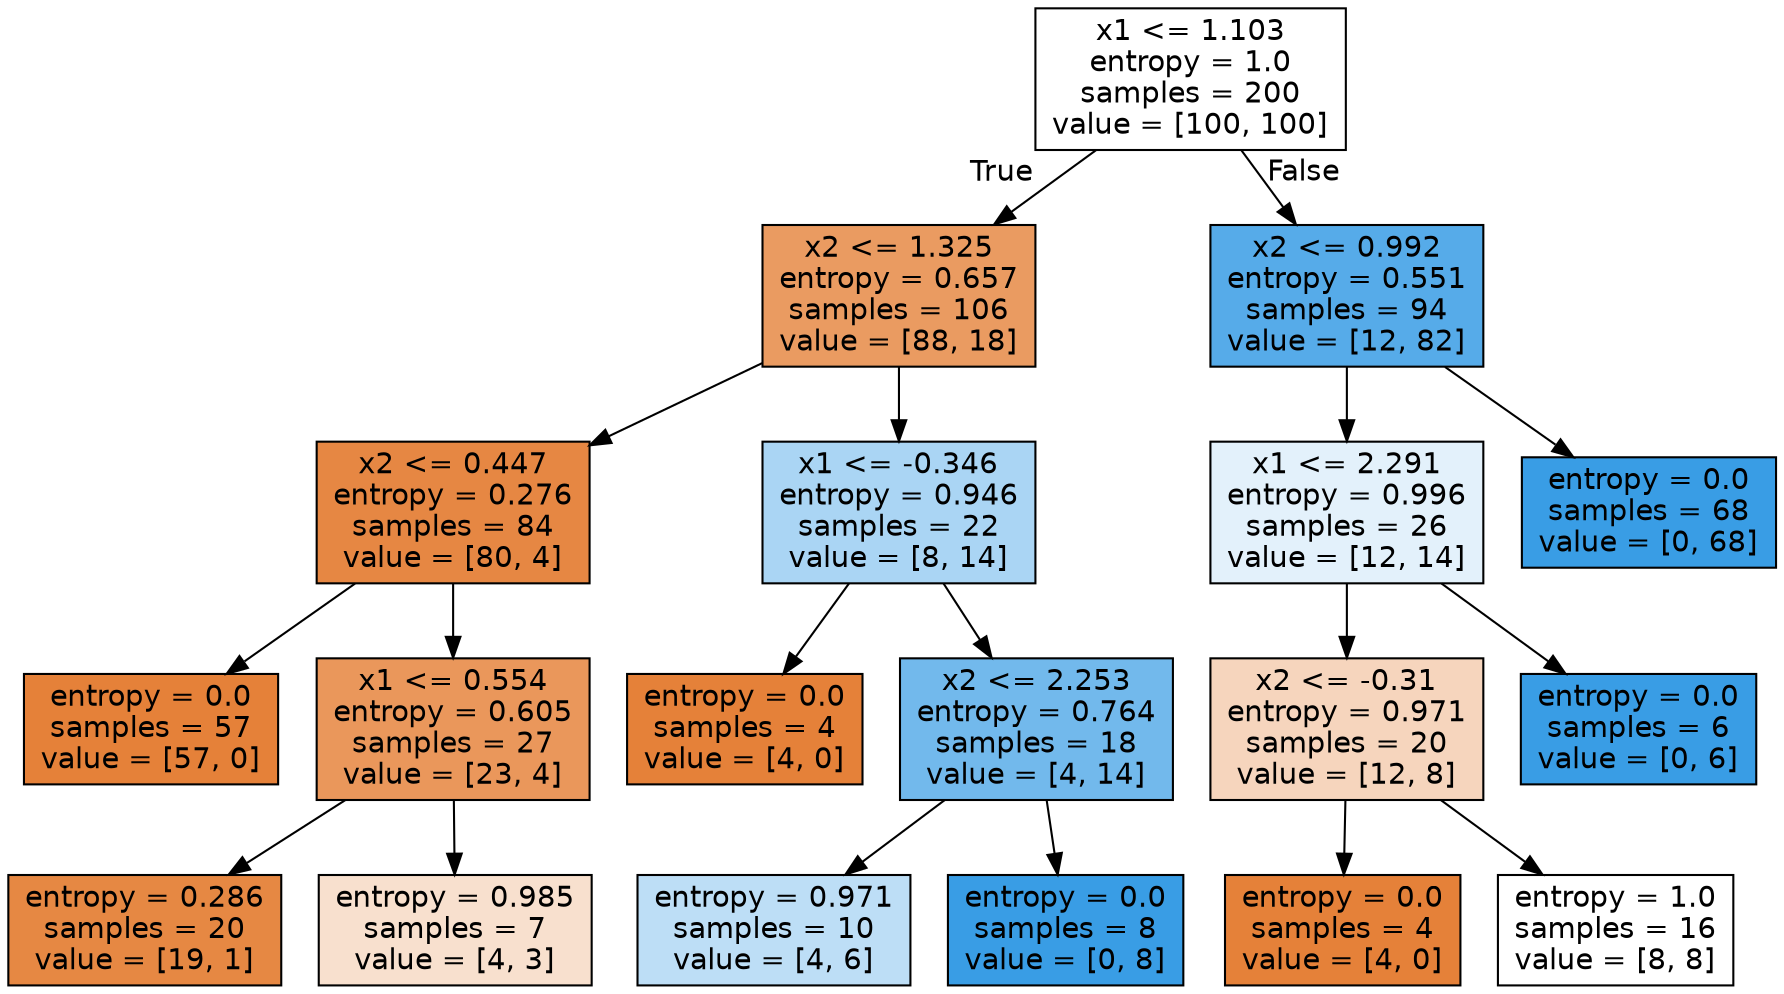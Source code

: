 digraph Tree {
node [shape=box, style="filled", color="black", fontname="helvetica"] ;
edge [fontname="helvetica"] ;
0 [label="x1 <= 1.103\nentropy = 1.0\nsamples = 200\nvalue = [100, 100]", fillcolor="#ffffff"] ;
1 [label="x2 <= 1.325\nentropy = 0.657\nsamples = 106\nvalue = [88, 18]", fillcolor="#ea9b61"] ;
0 -> 1 [labeldistance=2.5, labelangle=45, headlabel="True"] ;
2 [label="x2 <= 0.447\nentropy = 0.276\nsamples = 84\nvalue = [80, 4]", fillcolor="#e68743"] ;
1 -> 2 ;
3 [label="entropy = 0.0\nsamples = 57\nvalue = [57, 0]", fillcolor="#e58139"] ;
2 -> 3 ;
4 [label="x1 <= 0.554\nentropy = 0.605\nsamples = 27\nvalue = [23, 4]", fillcolor="#ea975b"] ;
2 -> 4 ;
5 [label="entropy = 0.286\nsamples = 20\nvalue = [19, 1]", fillcolor="#e68843"] ;
4 -> 5 ;
6 [label="entropy = 0.985\nsamples = 7\nvalue = [4, 3]", fillcolor="#f8e0ce"] ;
4 -> 6 ;
7 [label="x1 <= -0.346\nentropy = 0.946\nsamples = 22\nvalue = [8, 14]", fillcolor="#aad5f4"] ;
1 -> 7 ;
8 [label="entropy = 0.0\nsamples = 4\nvalue = [4, 0]", fillcolor="#e58139"] ;
7 -> 8 ;
9 [label="x2 <= 2.253\nentropy = 0.764\nsamples = 18\nvalue = [4, 14]", fillcolor="#72b9ec"] ;
7 -> 9 ;
10 [label="entropy = 0.971\nsamples = 10\nvalue = [4, 6]", fillcolor="#bddef6"] ;
9 -> 10 ;
11 [label="entropy = 0.0\nsamples = 8\nvalue = [0, 8]", fillcolor="#399de5"] ;
9 -> 11 ;
12 [label="x2 <= 0.992\nentropy = 0.551\nsamples = 94\nvalue = [12, 82]", fillcolor="#56abe9"] ;
0 -> 12 [labeldistance=2.5, labelangle=-45, headlabel="False"] ;
13 [label="x1 <= 2.291\nentropy = 0.996\nsamples = 26\nvalue = [12, 14]", fillcolor="#e3f1fb"] ;
12 -> 13 ;
14 [label="x2 <= -0.31\nentropy = 0.971\nsamples = 20\nvalue = [12, 8]", fillcolor="#f6d5bd"] ;
13 -> 14 ;
15 [label="entropy = 0.0\nsamples = 4\nvalue = [4, 0]", fillcolor="#e58139"] ;
14 -> 15 ;
16 [label="entropy = 1.0\nsamples = 16\nvalue = [8, 8]", fillcolor="#ffffff"] ;
14 -> 16 ;
17 [label="entropy = 0.0\nsamples = 6\nvalue = [0, 6]", fillcolor="#399de5"] ;
13 -> 17 ;
18 [label="entropy = 0.0\nsamples = 68\nvalue = [0, 68]", fillcolor="#399de5"] ;
12 -> 18 ;
}